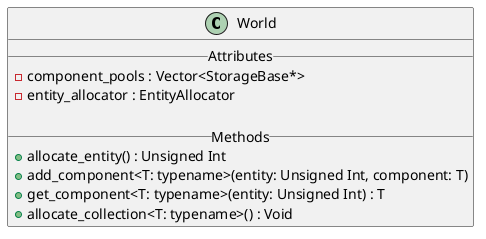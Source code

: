 @startuml WorldDiagram

'Classes:
class World
{
    __Attributes__
    -component_pools : Vector<StorageBase*>
    -entity_allocator : EntityAllocator

    __Methods__
    +allocate_entity() : Unsigned Int
    +add_component<T: typename>(entity: Unsigned Int, component: T)
    +get_component<T: typename>(entity: Unsigned Int) : T
    +allocate_collection<T: typename>() : Void
}

@enduml
